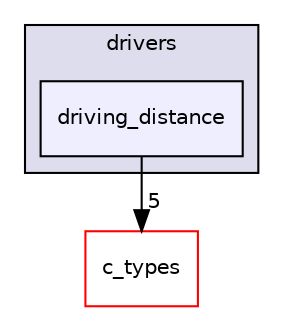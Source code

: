digraph "driving_distance" {
  compound=true
  node [ fontsize="10", fontname="Helvetica"];
  edge [ labelfontsize="10", labelfontname="Helvetica"];
  subgraph clusterdir_4fe5cf12322eb0f9892753dc20f1484c {
    graph [ bgcolor="#ddddee", pencolor="black", label="drivers" fontname="Helvetica", fontsize="10", URL="dir_4fe5cf12322eb0f9892753dc20f1484c.html"]
  dir_77068d28bd694a89d92f3e64a8393ae0 [shape=box, label="driving_distance", style="filled", fillcolor="#eeeeff", pencolor="black", URL="dir_77068d28bd694a89d92f3e64a8393ae0.html"];
  }
  dir_d5995d5871f728649bd47ea0d6428e03 [shape=box label="c_types" fillcolor="white" style="filled" color="red" URL="dir_d5995d5871f728649bd47ea0d6428e03.html"];
  dir_77068d28bd694a89d92f3e64a8393ae0->dir_d5995d5871f728649bd47ea0d6428e03 [headlabel="5", labeldistance=1.5 headhref="dir_000035_000022.html"];
}
